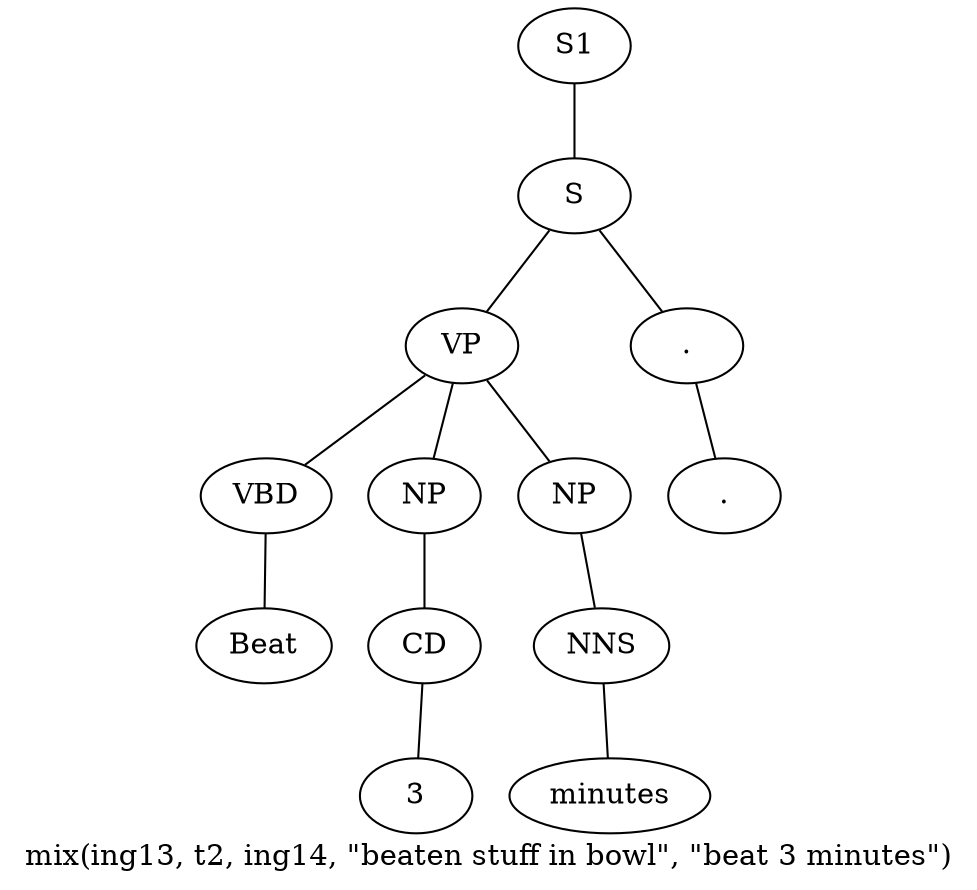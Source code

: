 graph SyntaxGraph {
	label = "mix(ing13, t2, ing14, \"beaten stuff in bowl\", \"beat 3 minutes\")";
	Node0 [label="S1"];
	Node1 [label="S"];
	Node2 [label="VP"];
	Node3 [label="VBD"];
	Node4 [label="Beat"];
	Node5 [label="NP"];
	Node6 [label="CD"];
	Node7 [label="3"];
	Node8 [label="NP"];
	Node9 [label="NNS"];
	Node10 [label="minutes"];
	Node11 [label="."];
	Node12 [label="."];

	Node0 -- Node1;
	Node1 -- Node2;
	Node1 -- Node11;
	Node2 -- Node3;
	Node2 -- Node5;
	Node2 -- Node8;
	Node3 -- Node4;
	Node5 -- Node6;
	Node6 -- Node7;
	Node8 -- Node9;
	Node9 -- Node10;
	Node11 -- Node12;
}